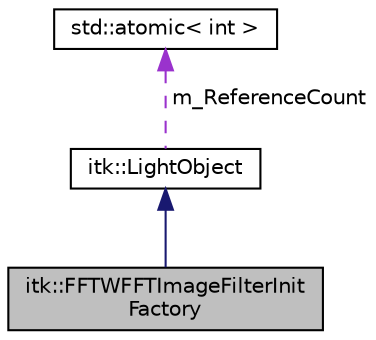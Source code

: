 digraph "itk::FFTWFFTImageFilterInitFactory"
{
 // LATEX_PDF_SIZE
  edge [fontname="Helvetica",fontsize="10",labelfontname="Helvetica",labelfontsize="10"];
  node [fontname="Helvetica",fontsize="10",shape=record];
  Node1 [label="itk::FFTWFFTImageFilterInit\lFactory",height=0.2,width=0.4,color="black", fillcolor="grey75", style="filled", fontcolor="black",tooltip="Initialize FFTW FFT image filter factory backends."];
  Node2 -> Node1 [dir="back",color="midnightblue",fontsize="10",style="solid",fontname="Helvetica"];
  Node2 [label="itk::LightObject",height=0.2,width=0.4,color="black", fillcolor="white", style="filled",URL="$classitk_1_1LightObject.html",tooltip="Light weight base class for most itk classes."];
  Node3 -> Node2 [dir="back",color="darkorchid3",fontsize="10",style="dashed",label=" m_ReferenceCount" ,fontname="Helvetica"];
  Node3 [label="std::atomic\< int \>",height=0.2,width=0.4,color="black", fillcolor="white", style="filled",tooltip=" "];
}
